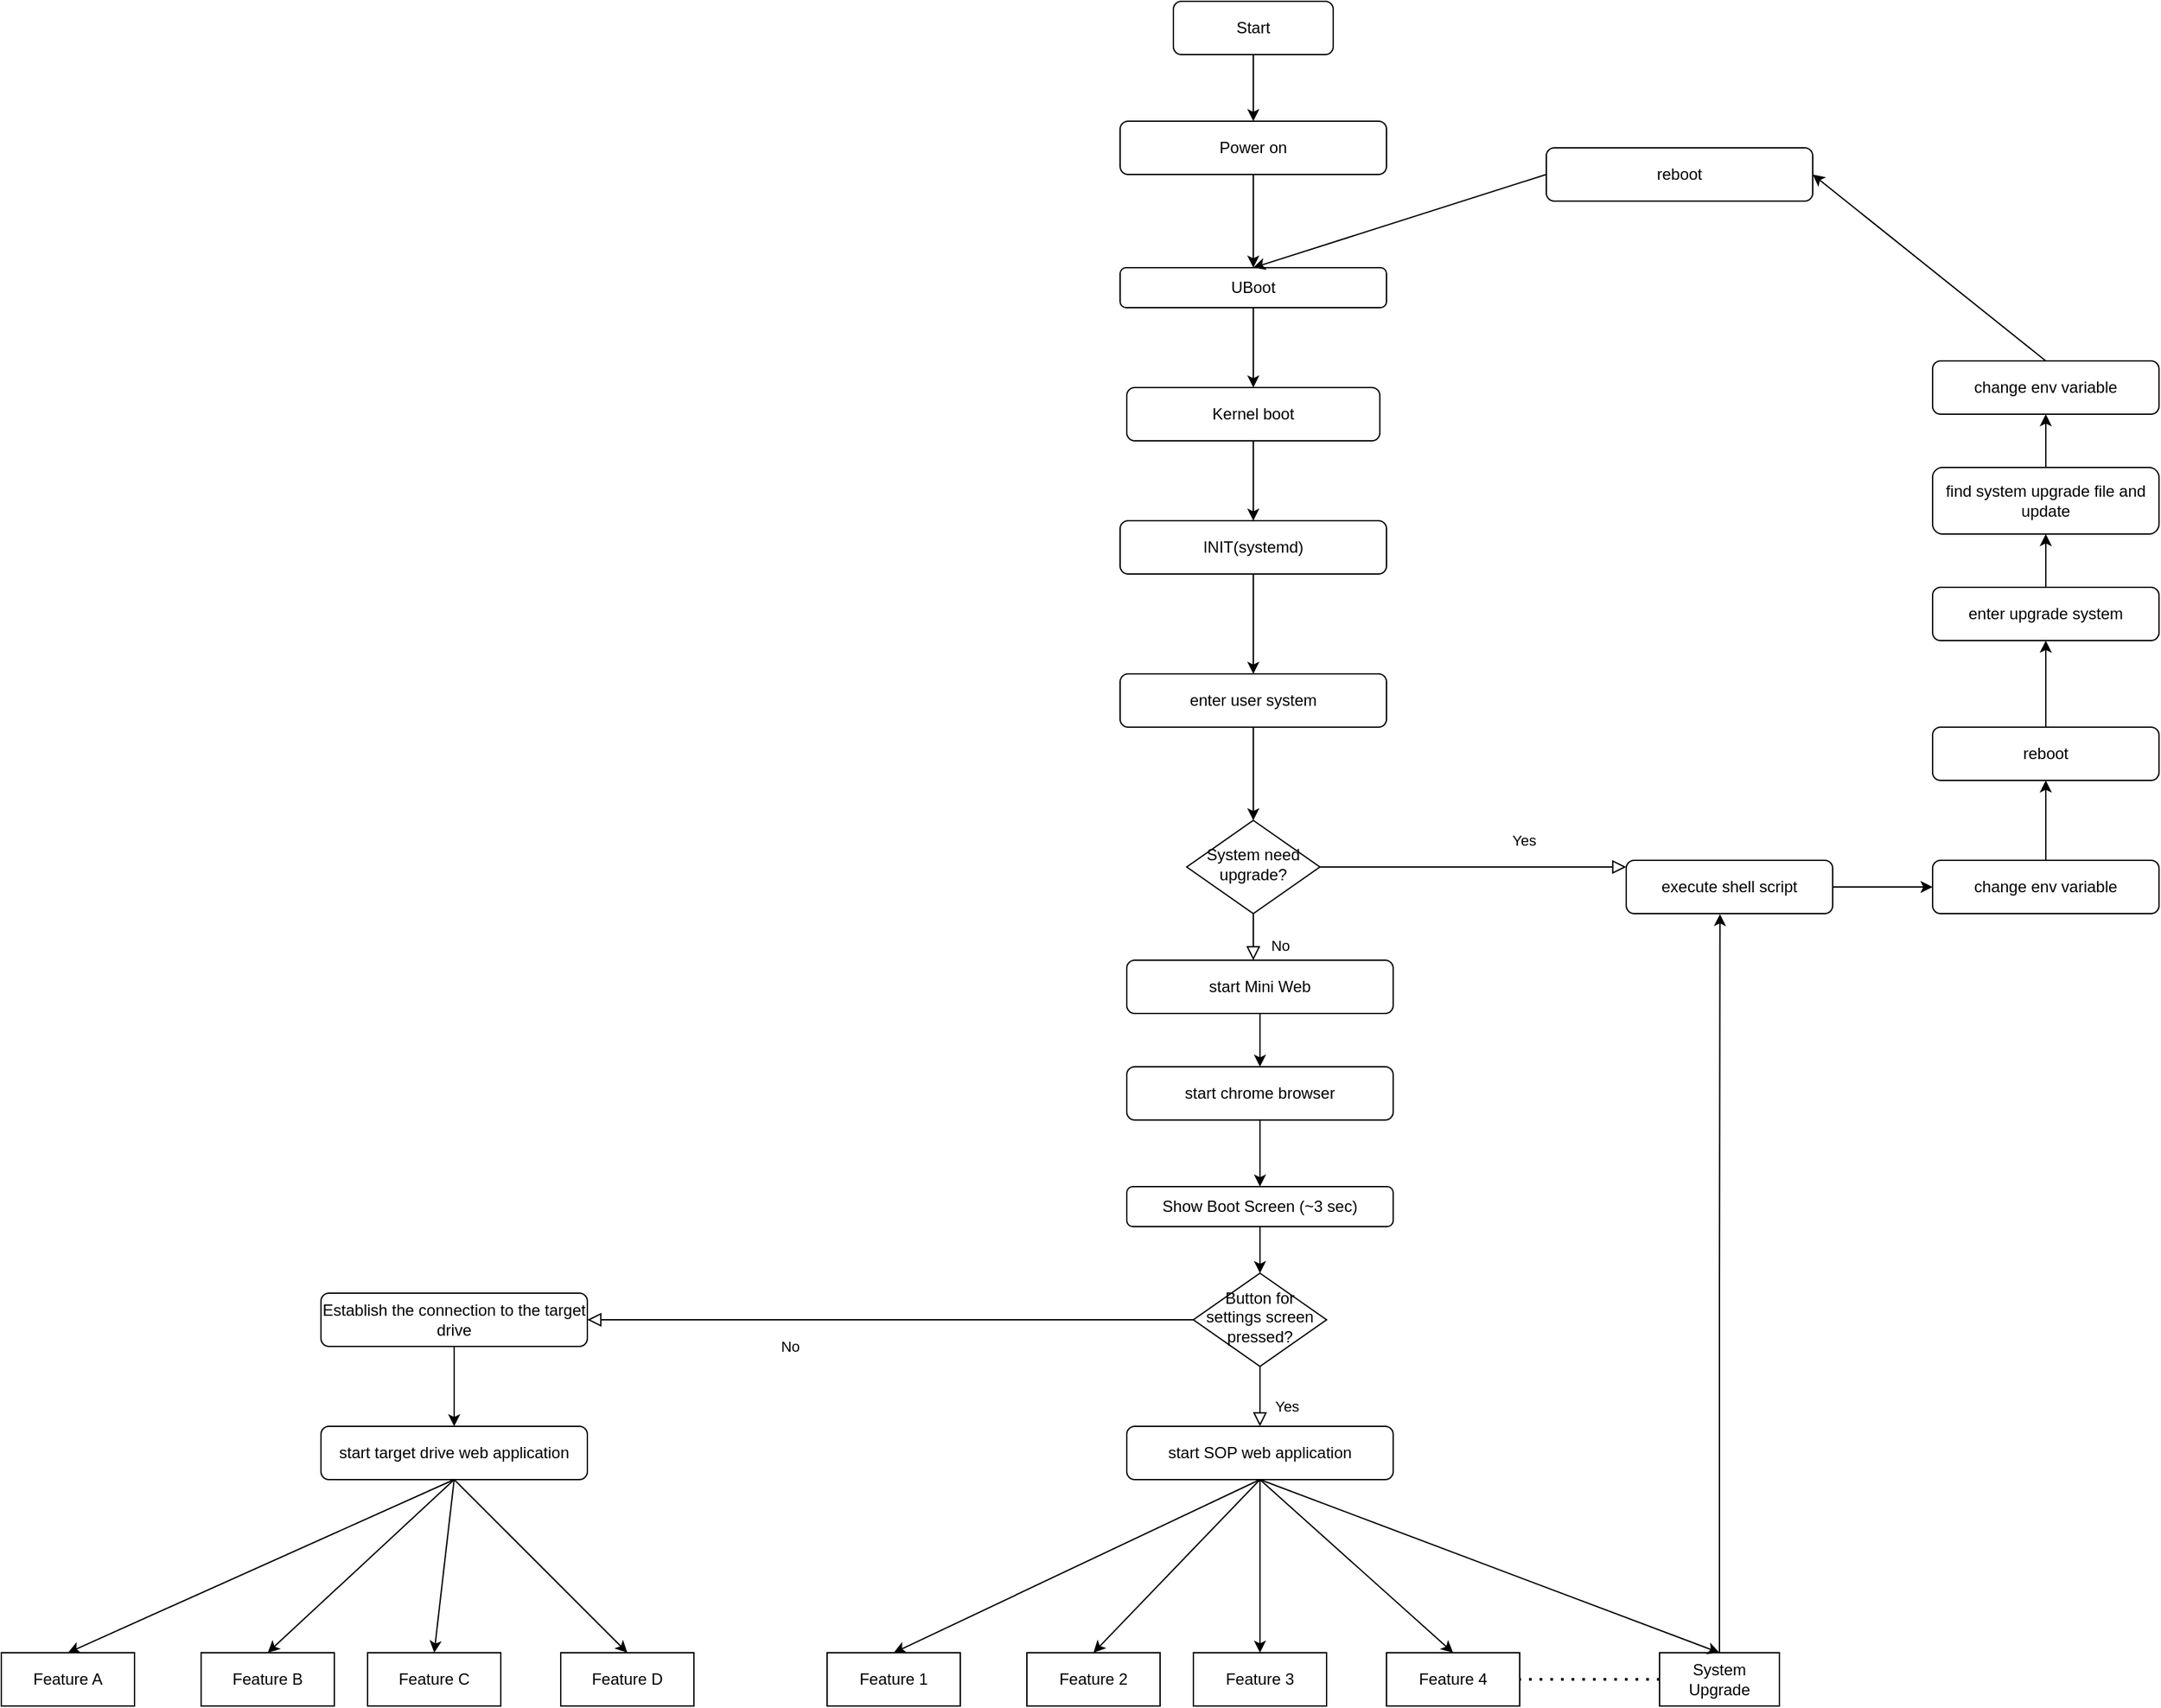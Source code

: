 <mxfile version="14.9.2" type="github">
  <diagram id="C5RBs43oDa-KdzZeNtuy" name="Page-1">
    <mxGraphModel dx="1948" dy="436" grid="1" gridSize="10" guides="1" tooltips="1" connect="1" arrows="1" fold="1" page="1" pageScale="1" pageWidth="1169" pageHeight="827" background="none" math="0" shadow="0">
      <root>
        <mxCell id="WIyWlLk6GJQsqaUBKTNV-0" />
        <mxCell id="WIyWlLk6GJQsqaUBKTNV-1" parent="WIyWlLk6GJQsqaUBKTNV-0" />
        <mxCell id="GBPlAGdHlxaaOZqkIV1C-3" style="edgeStyle=orthogonalEdgeStyle;rounded=0;orthogonalLoop=1;jettySize=auto;html=1;exitX=0.5;exitY=1;exitDx=0;exitDy=0;entryX=0.5;entryY=0;entryDx=0;entryDy=0;" parent="WIyWlLk6GJQsqaUBKTNV-1" source="GBPlAGdHlxaaOZqkIV1C-0" target="GBPlAGdHlxaaOZqkIV1C-1" edge="1">
          <mxGeometry relative="1" as="geometry" />
        </mxCell>
        <mxCell id="GBPlAGdHlxaaOZqkIV1C-0" value="Power on" style="rounded=1;whiteSpace=wrap;html=1;" parent="WIyWlLk6GJQsqaUBKTNV-1" vertex="1">
          <mxGeometry x="560" y="90" width="200" height="40" as="geometry" />
        </mxCell>
        <mxCell id="gTSIh67lG50MC-aRm6O5-2" style="edgeStyle=orthogonalEdgeStyle;rounded=0;orthogonalLoop=1;jettySize=auto;html=1;exitX=0.5;exitY=1;exitDx=0;exitDy=0;entryX=0.5;entryY=0;entryDx=0;entryDy=0;" parent="WIyWlLk6GJQsqaUBKTNV-1" source="GBPlAGdHlxaaOZqkIV1C-1" target="GBPlAGdHlxaaOZqkIV1C-8" edge="1">
          <mxGeometry relative="1" as="geometry" />
        </mxCell>
        <mxCell id="GBPlAGdHlxaaOZqkIV1C-1" value="UBoot" style="rounded=1;whiteSpace=wrap;html=1;" parent="WIyWlLk6GJQsqaUBKTNV-1" vertex="1">
          <mxGeometry x="560" y="200" width="200" height="30" as="geometry" />
        </mxCell>
        <mxCell id="GBPlAGdHlxaaOZqkIV1C-12" style="edgeStyle=orthogonalEdgeStyle;rounded=0;orthogonalLoop=1;jettySize=auto;html=1;exitX=0.5;exitY=1;exitDx=0;exitDy=0;entryX=0.5;entryY=0;entryDx=0;entryDy=0;" parent="WIyWlLk6GJQsqaUBKTNV-1" source="GBPlAGdHlxaaOZqkIV1C-8" target="GBPlAGdHlxaaOZqkIV1C-10" edge="1">
          <mxGeometry relative="1" as="geometry" />
        </mxCell>
        <mxCell id="GBPlAGdHlxaaOZqkIV1C-8" value="Kernel boot" style="rounded=1;whiteSpace=wrap;html=1;" parent="WIyWlLk6GJQsqaUBKTNV-1" vertex="1">
          <mxGeometry x="565" y="290" width="190" height="40" as="geometry" />
        </mxCell>
        <mxCell id="TbPfZg3xbXh1BTCfWDCu-2" style="edgeStyle=orthogonalEdgeStyle;rounded=0;orthogonalLoop=1;jettySize=auto;html=1;exitX=0.5;exitY=1;exitDx=0;exitDy=0;entryX=0.5;entryY=0;entryDx=0;entryDy=0;" edge="1" parent="WIyWlLk6GJQsqaUBKTNV-1" source="GBPlAGdHlxaaOZqkIV1C-10" target="TbPfZg3xbXh1BTCfWDCu-0">
          <mxGeometry relative="1" as="geometry" />
        </mxCell>
        <mxCell id="GBPlAGdHlxaaOZqkIV1C-10" value="INIT(systemd)" style="rounded=1;whiteSpace=wrap;html=1;" parent="WIyWlLk6GJQsqaUBKTNV-1" vertex="1">
          <mxGeometry x="560" y="390" width="200" height="40" as="geometry" />
        </mxCell>
        <mxCell id="0bTfD-HA1FRKfswvU9xA-2" style="edgeStyle=orthogonalEdgeStyle;rounded=0;orthogonalLoop=1;jettySize=auto;html=1;exitX=0.5;exitY=1;exitDx=0;exitDy=0;entryX=0.5;entryY=0;entryDx=0;entryDy=0;" parent="WIyWlLk6GJQsqaUBKTNV-1" source="GBPlAGdHlxaaOZqkIV1C-19" target="0bTfD-HA1FRKfswvU9xA-0" edge="1">
          <mxGeometry relative="1" as="geometry" />
        </mxCell>
        <mxCell id="GBPlAGdHlxaaOZqkIV1C-19" value="start Mini Web" style="rounded=1;whiteSpace=wrap;html=1;" parent="WIyWlLk6GJQsqaUBKTNV-1" vertex="1">
          <mxGeometry x="565" y="720" width="200" height="40" as="geometry" />
        </mxCell>
        <mxCell id="GBPlAGdHlxaaOZqkIV1C-21" value="start SOP web application" style="rounded=1;whiteSpace=wrap;html=1;" parent="WIyWlLk6GJQsqaUBKTNV-1" vertex="1">
          <mxGeometry x="565" y="1070" width="200" height="40" as="geometry" />
        </mxCell>
        <mxCell id="GBPlAGdHlxaaOZqkIV1C-25" value="Feature 1" style="rounded=0;whiteSpace=wrap;html=1;" parent="WIyWlLk6GJQsqaUBKTNV-1" vertex="1">
          <mxGeometry x="340" y="1240" width="100" height="40" as="geometry" />
        </mxCell>
        <mxCell id="GBPlAGdHlxaaOZqkIV1C-26" value="&lt;span&gt;Feature 2&lt;/span&gt;" style="rounded=0;whiteSpace=wrap;html=1;" parent="WIyWlLk6GJQsqaUBKTNV-1" vertex="1">
          <mxGeometry x="490" y="1240" width="100" height="40" as="geometry" />
        </mxCell>
        <mxCell id="GBPlAGdHlxaaOZqkIV1C-27" value="&lt;span&gt;Feature 3&lt;/span&gt;" style="rounded=0;whiteSpace=wrap;html=1;" parent="WIyWlLk6GJQsqaUBKTNV-1" vertex="1">
          <mxGeometry x="615" y="1240" width="100" height="40" as="geometry" />
        </mxCell>
        <mxCell id="GBPlAGdHlxaaOZqkIV1C-28" value="&lt;span&gt;Feature 4&lt;/span&gt;" style="rounded=0;whiteSpace=wrap;html=1;" parent="WIyWlLk6GJQsqaUBKTNV-1" vertex="1">
          <mxGeometry x="760" y="1240" width="100" height="40" as="geometry" />
        </mxCell>
        <mxCell id="GBPlAGdHlxaaOZqkIV1C-62" style="edgeStyle=orthogonalEdgeStyle;rounded=0;orthogonalLoop=1;jettySize=auto;html=1;exitX=0.5;exitY=0;exitDx=0;exitDy=0;entryX=0.454;entryY=1.008;entryDx=0;entryDy=0;entryPerimeter=0;" parent="WIyWlLk6GJQsqaUBKTNV-1" source="GBPlAGdHlxaaOZqkIV1C-29" target="GBPlAGdHlxaaOZqkIV1C-54" edge="1">
          <mxGeometry relative="1" as="geometry" />
        </mxCell>
        <mxCell id="GBPlAGdHlxaaOZqkIV1C-29" value="&lt;span&gt;System Upgrade&lt;/span&gt;" style="rounded=0;whiteSpace=wrap;html=1;" parent="WIyWlLk6GJQsqaUBKTNV-1" vertex="1">
          <mxGeometry x="965" y="1240" width="90" height="40" as="geometry" />
        </mxCell>
        <mxCell id="GBPlAGdHlxaaOZqkIV1C-30" value="" style="endArrow=none;dashed=1;html=1;dashPattern=1 3;strokeWidth=2;entryX=1;entryY=0.5;entryDx=0;entryDy=0;exitX=0;exitY=0.5;exitDx=0;exitDy=0;" parent="WIyWlLk6GJQsqaUBKTNV-1" source="GBPlAGdHlxaaOZqkIV1C-29" target="GBPlAGdHlxaaOZqkIV1C-28" edge="1">
          <mxGeometry width="50" height="50" relative="1" as="geometry">
            <mxPoint x="510" y="770" as="sourcePoint" />
            <mxPoint x="560" y="720" as="targetPoint" />
          </mxGeometry>
        </mxCell>
        <mxCell id="GBPlAGdHlxaaOZqkIV1C-34" value="" style="endArrow=classic;html=1;entryX=0.5;entryY=0;entryDx=0;entryDy=0;exitX=0.5;exitY=1;exitDx=0;exitDy=0;" parent="WIyWlLk6GJQsqaUBKTNV-1" source="GBPlAGdHlxaaOZqkIV1C-21" target="GBPlAGdHlxaaOZqkIV1C-25" edge="1">
          <mxGeometry width="50" height="50" relative="1" as="geometry">
            <mxPoint x="660" y="640" as="sourcePoint" />
            <mxPoint x="560" y="620" as="targetPoint" />
          </mxGeometry>
        </mxCell>
        <mxCell id="GBPlAGdHlxaaOZqkIV1C-35" value="" style="endArrow=classic;html=1;exitX=0.5;exitY=1;exitDx=0;exitDy=0;entryX=0.5;entryY=0;entryDx=0;entryDy=0;" parent="WIyWlLk6GJQsqaUBKTNV-1" source="GBPlAGdHlxaaOZqkIV1C-21" target="GBPlAGdHlxaaOZqkIV1C-26" edge="1">
          <mxGeometry width="50" height="50" relative="1" as="geometry">
            <mxPoint x="620" y="650" as="sourcePoint" />
            <mxPoint x="510" y="690" as="targetPoint" />
          </mxGeometry>
        </mxCell>
        <mxCell id="GBPlAGdHlxaaOZqkIV1C-36" value="" style="endArrow=classic;html=1;exitX=0.5;exitY=1;exitDx=0;exitDy=0;entryX=0.5;entryY=0;entryDx=0;entryDy=0;" parent="WIyWlLk6GJQsqaUBKTNV-1" source="GBPlAGdHlxaaOZqkIV1C-21" target="GBPlAGdHlxaaOZqkIV1C-27" edge="1">
          <mxGeometry width="50" height="50" relative="1" as="geometry">
            <mxPoint x="680" y="680" as="sourcePoint" />
            <mxPoint x="650" y="730" as="targetPoint" />
          </mxGeometry>
        </mxCell>
        <mxCell id="GBPlAGdHlxaaOZqkIV1C-37" value="" style="endArrow=classic;html=1;exitX=0.5;exitY=1;exitDx=0;exitDy=0;entryX=0.5;entryY=0;entryDx=0;entryDy=0;" parent="WIyWlLk6GJQsqaUBKTNV-1" source="GBPlAGdHlxaaOZqkIV1C-21" target="GBPlAGdHlxaaOZqkIV1C-28" edge="1">
          <mxGeometry width="50" height="50" relative="1" as="geometry">
            <mxPoint x="670" y="650" as="sourcePoint" />
            <mxPoint x="660" y="740" as="targetPoint" />
          </mxGeometry>
        </mxCell>
        <mxCell id="GBPlAGdHlxaaOZqkIV1C-38" value="" style="endArrow=classic;html=1;exitX=0.5;exitY=1;exitDx=0;exitDy=0;entryX=0.5;entryY=0;entryDx=0;entryDy=0;" parent="WIyWlLk6GJQsqaUBKTNV-1" source="GBPlAGdHlxaaOZqkIV1C-21" target="GBPlAGdHlxaaOZqkIV1C-29" edge="1">
          <mxGeometry width="50" height="50" relative="1" as="geometry">
            <mxPoint x="680" y="660" as="sourcePoint" />
            <mxPoint x="670" y="750" as="targetPoint" />
          </mxGeometry>
        </mxCell>
        <mxCell id="GBPlAGdHlxaaOZqkIV1C-52" style="edgeStyle=orthogonalEdgeStyle;rounded=0;orthogonalLoop=1;jettySize=auto;html=1;exitX=0.5;exitY=1;exitDx=0;exitDy=0;" parent="WIyWlLk6GJQsqaUBKTNV-1" source="TbPfZg3xbXh1BTCfWDCu-0" target="GBPlAGdHlxaaOZqkIV1C-46" edge="1">
          <mxGeometry relative="1" as="geometry">
            <mxPoint x="660" y="600" as="targetPoint" />
            <mxPoint x="660" y="570" as="sourcePoint" />
          </mxGeometry>
        </mxCell>
        <mxCell id="GBPlAGdHlxaaOZqkIV1C-46" value="System need upgrade?" style="rhombus;whiteSpace=wrap;html=1;shadow=0;fontFamily=Helvetica;fontSize=12;align=center;strokeWidth=1;spacing=6;spacingTop=-4;" parent="WIyWlLk6GJQsqaUBKTNV-1" vertex="1">
          <mxGeometry x="610" y="615" width="100" height="70" as="geometry" />
        </mxCell>
        <mxCell id="GBPlAGdHlxaaOZqkIV1C-49" value="No" style="rounded=0;html=1;jettySize=auto;orthogonalLoop=1;fontSize=11;endArrow=block;endFill=0;endSize=8;strokeWidth=1;shadow=0;labelBackgroundColor=none;edgeStyle=orthogonalEdgeStyle;exitX=0.5;exitY=1;exitDx=0;exitDy=0;" parent="WIyWlLk6GJQsqaUBKTNV-1" source="GBPlAGdHlxaaOZqkIV1C-46" edge="1">
          <mxGeometry x="0.333" y="20" relative="1" as="geometry">
            <mxPoint as="offset" />
            <mxPoint x="659.5" y="740" as="sourcePoint" />
            <mxPoint x="660" y="720" as="targetPoint" />
          </mxGeometry>
        </mxCell>
        <mxCell id="GBPlAGdHlxaaOZqkIV1C-57" style="edgeStyle=orthogonalEdgeStyle;rounded=0;orthogonalLoop=1;jettySize=auto;html=1;entryX=0;entryY=0.5;entryDx=0;entryDy=0;" parent="WIyWlLk6GJQsqaUBKTNV-1" source="GBPlAGdHlxaaOZqkIV1C-54" target="GBPlAGdHlxaaOZqkIV1C-55" edge="1">
          <mxGeometry relative="1" as="geometry" />
        </mxCell>
        <mxCell id="GBPlAGdHlxaaOZqkIV1C-54" value="execute shell script" style="rounded=1;whiteSpace=wrap;html=1;" parent="WIyWlLk6GJQsqaUBKTNV-1" vertex="1">
          <mxGeometry x="940" y="645" width="155" height="40" as="geometry" />
        </mxCell>
        <mxCell id="GBPlAGdHlxaaOZqkIV1C-60" style="edgeStyle=orthogonalEdgeStyle;rounded=0;orthogonalLoop=1;jettySize=auto;html=1;exitX=0.5;exitY=0;exitDx=0;exitDy=0;entryX=0.5;entryY=1;entryDx=0;entryDy=0;" parent="WIyWlLk6GJQsqaUBKTNV-1" source="GBPlAGdHlxaaOZqkIV1C-55" target="GBPlAGdHlxaaOZqkIV1C-58" edge="1">
          <mxGeometry relative="1" as="geometry" />
        </mxCell>
        <mxCell id="GBPlAGdHlxaaOZqkIV1C-55" value="change env variable" style="rounded=1;whiteSpace=wrap;html=1;" parent="WIyWlLk6GJQsqaUBKTNV-1" vertex="1">
          <mxGeometry x="1170" y="645" width="170" height="40" as="geometry" />
        </mxCell>
        <mxCell id="gTSIh67lG50MC-aRm6O5-9" style="edgeStyle=orthogonalEdgeStyle;rounded=0;orthogonalLoop=1;jettySize=auto;html=1;entryX=0.5;entryY=1;entryDx=0;entryDy=0;" parent="WIyWlLk6GJQsqaUBKTNV-1" source="GBPlAGdHlxaaOZqkIV1C-58" target="GBPlAGdHlxaaOZqkIV1C-64" edge="1">
          <mxGeometry relative="1" as="geometry" />
        </mxCell>
        <mxCell id="GBPlAGdHlxaaOZqkIV1C-58" value="reboot" style="rounded=1;whiteSpace=wrap;html=1;" parent="WIyWlLk6GJQsqaUBKTNV-1" vertex="1">
          <mxGeometry x="1170" y="545" width="170" height="40" as="geometry" />
        </mxCell>
        <mxCell id="GBPlAGdHlxaaOZqkIV1C-69" style="edgeStyle=orthogonalEdgeStyle;rounded=0;orthogonalLoop=1;jettySize=auto;html=1;exitX=0.5;exitY=0;exitDx=0;exitDy=0;entryX=0.5;entryY=1;entryDx=0;entryDy=0;" parent="WIyWlLk6GJQsqaUBKTNV-1" source="GBPlAGdHlxaaOZqkIV1C-64" target="GBPlAGdHlxaaOZqkIV1C-68" edge="1">
          <mxGeometry relative="1" as="geometry" />
        </mxCell>
        <mxCell id="GBPlAGdHlxaaOZqkIV1C-64" value="enter upgrade system" style="rounded=1;whiteSpace=wrap;html=1;" parent="WIyWlLk6GJQsqaUBKTNV-1" vertex="1">
          <mxGeometry x="1170" y="440" width="170" height="40" as="geometry" />
        </mxCell>
        <mxCell id="gTSIh67lG50MC-aRm6O5-5" style="edgeStyle=orthogonalEdgeStyle;rounded=0;orthogonalLoop=1;jettySize=auto;html=1;entryX=0.5;entryY=1;entryDx=0;entryDy=0;" parent="WIyWlLk6GJQsqaUBKTNV-1" source="GBPlAGdHlxaaOZqkIV1C-68" target="gTSIh67lG50MC-aRm6O5-0" edge="1">
          <mxGeometry relative="1" as="geometry" />
        </mxCell>
        <mxCell id="GBPlAGdHlxaaOZqkIV1C-68" value="find system upgrade file and update" style="rounded=1;whiteSpace=wrap;html=1;" parent="WIyWlLk6GJQsqaUBKTNV-1" vertex="1">
          <mxGeometry x="1170" y="350" width="170" height="50" as="geometry" />
        </mxCell>
        <mxCell id="gTSIh67lG50MC-aRm6O5-0" value="change env variable" style="rounded=1;whiteSpace=wrap;html=1;" parent="WIyWlLk6GJQsqaUBKTNV-1" vertex="1">
          <mxGeometry x="1170" y="270" width="170" height="40" as="geometry" />
        </mxCell>
        <mxCell id="gTSIh67lG50MC-aRm6O5-6" value="reboot" style="rounded=1;whiteSpace=wrap;html=1;" parent="WIyWlLk6GJQsqaUBKTNV-1" vertex="1">
          <mxGeometry x="880" y="110" width="200" height="40" as="geometry" />
        </mxCell>
        <mxCell id="gTSIh67lG50MC-aRm6O5-8" value="" style="endArrow=classic;html=1;exitX=0;exitY=0.5;exitDx=0;exitDy=0;entryX=0.5;entryY=0;entryDx=0;entryDy=0;" parent="WIyWlLk6GJQsqaUBKTNV-1" source="gTSIh67lG50MC-aRm6O5-6" target="GBPlAGdHlxaaOZqkIV1C-1" edge="1">
          <mxGeometry width="50" height="50" relative="1" as="geometry">
            <mxPoint x="920" y="140" as="sourcePoint" />
            <mxPoint x="970" y="250" as="targetPoint" />
          </mxGeometry>
        </mxCell>
        <mxCell id="gTSIh67lG50MC-aRm6O5-11" value="" style="endArrow=classic;html=1;exitX=0.5;exitY=0;exitDx=0;exitDy=0;entryX=1;entryY=0.5;entryDx=0;entryDy=0;" parent="WIyWlLk6GJQsqaUBKTNV-1" source="gTSIh67lG50MC-aRm6O5-0" target="gTSIh67lG50MC-aRm6O5-6" edge="1">
          <mxGeometry width="50" height="50" relative="1" as="geometry">
            <mxPoint x="920" y="300" as="sourcePoint" />
            <mxPoint x="930" y="130" as="targetPoint" />
          </mxGeometry>
        </mxCell>
        <mxCell id="MAqhaq30l3_6akZG-m3e-6" style="edgeStyle=orthogonalEdgeStyle;rounded=0;orthogonalLoop=1;jettySize=auto;html=1;entryX=0.5;entryY=0;entryDx=0;entryDy=0;" parent="WIyWlLk6GJQsqaUBKTNV-1" source="MAqhaq30l3_6akZG-m3e-0" target="MAqhaq30l3_6akZG-m3e-1" edge="1">
          <mxGeometry relative="1" as="geometry" />
        </mxCell>
        <mxCell id="MAqhaq30l3_6akZG-m3e-0" value="Show Boot Screen (~3 sec)" style="rounded=1;whiteSpace=wrap;html=1;" parent="WIyWlLk6GJQsqaUBKTNV-1" vertex="1">
          <mxGeometry x="565" y="890" width="200" height="30" as="geometry" />
        </mxCell>
        <mxCell id="MAqhaq30l3_6akZG-m3e-1" value="Button for settings screen pressed?" style="rhombus;whiteSpace=wrap;html=1;shadow=0;fontFamily=Helvetica;fontSize=12;align=center;strokeWidth=1;spacing=6;spacingTop=-4;" parent="WIyWlLk6GJQsqaUBKTNV-1" vertex="1">
          <mxGeometry x="615" y="955" width="100" height="70" as="geometry" />
        </mxCell>
        <mxCell id="MAqhaq30l3_6akZG-m3e-7" value="Yes" style="rounded=0;html=1;jettySize=auto;orthogonalLoop=1;fontSize=11;endArrow=block;endFill=0;endSize=8;strokeWidth=1;shadow=0;labelBackgroundColor=none;edgeStyle=orthogonalEdgeStyle;exitX=0.5;exitY=1;exitDx=0;exitDy=0;entryX=0.5;entryY=0;entryDx=0;entryDy=0;" parent="WIyWlLk6GJQsqaUBKTNV-1" source="MAqhaq30l3_6akZG-m3e-1" target="GBPlAGdHlxaaOZqkIV1C-21" edge="1">
          <mxGeometry x="0.333" y="20" relative="1" as="geometry">
            <mxPoint as="offset" />
            <mxPoint x="664.5" y="1042" as="sourcePoint" />
            <mxPoint x="665" y="1060" as="targetPoint" />
          </mxGeometry>
        </mxCell>
        <mxCell id="MAqhaq30l3_6akZG-m3e-9" value="Yes" style="rounded=0;html=1;jettySize=auto;orthogonalLoop=1;fontSize=11;endArrow=block;endFill=0;endSize=8;strokeWidth=1;shadow=0;labelBackgroundColor=none;edgeStyle=orthogonalEdgeStyle;exitX=1;exitY=0.5;exitDx=0;exitDy=0;" parent="WIyWlLk6GJQsqaUBKTNV-1" source="GBPlAGdHlxaaOZqkIV1C-46" edge="1">
          <mxGeometry x="0.333" y="20" relative="1" as="geometry">
            <mxPoint as="offset" />
            <mxPoint x="670" y="695" as="sourcePoint" />
            <mxPoint x="940" y="650" as="targetPoint" />
          </mxGeometry>
        </mxCell>
        <mxCell id="MAqhaq30l3_6akZG-m3e-10" value="No" style="rounded=0;html=1;jettySize=auto;orthogonalLoop=1;fontSize=11;endArrow=block;endFill=0;endSize=8;strokeWidth=1;shadow=0;labelBackgroundColor=none;edgeStyle=orthogonalEdgeStyle;exitX=0;exitY=0.5;exitDx=0;exitDy=0;entryX=1;entryY=0.5;entryDx=0;entryDy=0;" parent="WIyWlLk6GJQsqaUBKTNV-1" source="MAqhaq30l3_6akZG-m3e-1" target="MAqhaq30l3_6akZG-m3e-11" edge="1">
          <mxGeometry x="0.333" y="20" relative="1" as="geometry">
            <mxPoint as="offset" />
            <mxPoint x="290" y="760" as="sourcePoint" />
            <mxPoint x="370" y="935" as="targetPoint" />
          </mxGeometry>
        </mxCell>
        <mxCell id="MAqhaq30l3_6akZG-m3e-15" style="edgeStyle=orthogonalEdgeStyle;rounded=0;orthogonalLoop=1;jettySize=auto;html=1;exitX=0.5;exitY=1;exitDx=0;exitDy=0;entryX=0.5;entryY=0;entryDx=0;entryDy=0;" parent="WIyWlLk6GJQsqaUBKTNV-1" source="MAqhaq30l3_6akZG-m3e-11" target="MAqhaq30l3_6akZG-m3e-14" edge="1">
          <mxGeometry relative="1" as="geometry" />
        </mxCell>
        <mxCell id="MAqhaq30l3_6akZG-m3e-11" value="Establish the connection to the target drive" style="rounded=1;whiteSpace=wrap;html=1;" parent="WIyWlLk6GJQsqaUBKTNV-1" vertex="1">
          <mxGeometry x="-40" y="970" width="200" height="40" as="geometry" />
        </mxCell>
        <mxCell id="MAqhaq30l3_6akZG-m3e-14" value="start target drive web application" style="rounded=1;whiteSpace=wrap;html=1;" parent="WIyWlLk6GJQsqaUBKTNV-1" vertex="1">
          <mxGeometry x="-40" y="1070" width="200" height="40" as="geometry" />
        </mxCell>
        <mxCell id="MAqhaq30l3_6akZG-m3e-16" value="Feature A" style="rounded=0;whiteSpace=wrap;html=1;" parent="WIyWlLk6GJQsqaUBKTNV-1" vertex="1">
          <mxGeometry x="-280" y="1240" width="100" height="40" as="geometry" />
        </mxCell>
        <mxCell id="MAqhaq30l3_6akZG-m3e-17" value="&lt;span&gt;Feature B&lt;/span&gt;" style="rounded=0;whiteSpace=wrap;html=1;" parent="WIyWlLk6GJQsqaUBKTNV-1" vertex="1">
          <mxGeometry x="-130" y="1240" width="100" height="40" as="geometry" />
        </mxCell>
        <mxCell id="MAqhaq30l3_6akZG-m3e-18" value="&lt;span&gt;Feature C&lt;/span&gt;" style="rounded=0;whiteSpace=wrap;html=1;" parent="WIyWlLk6GJQsqaUBKTNV-1" vertex="1">
          <mxGeometry x="-5" y="1240" width="100" height="40" as="geometry" />
        </mxCell>
        <mxCell id="MAqhaq30l3_6akZG-m3e-19" value="&lt;span&gt;Feature D&lt;/span&gt;" style="rounded=0;whiteSpace=wrap;html=1;" parent="WIyWlLk6GJQsqaUBKTNV-1" vertex="1">
          <mxGeometry x="140" y="1240" width="100" height="40" as="geometry" />
        </mxCell>
        <mxCell id="MAqhaq30l3_6akZG-m3e-20" value="" style="endArrow=classic;html=1;entryX=0.5;entryY=0;entryDx=0;entryDy=0;exitX=0.5;exitY=1;exitDx=0;exitDy=0;" parent="WIyWlLk6GJQsqaUBKTNV-1" source="MAqhaq30l3_6akZG-m3e-14" target="MAqhaq30l3_6akZG-m3e-16" edge="1">
          <mxGeometry width="50" height="50" relative="1" as="geometry">
            <mxPoint x="45" y="1110" as="sourcePoint" />
            <mxPoint x="-60" y="620" as="targetPoint" />
          </mxGeometry>
        </mxCell>
        <mxCell id="MAqhaq30l3_6akZG-m3e-22" value="" style="endArrow=classic;html=1;entryX=0.5;entryY=0;entryDx=0;entryDy=0;exitX=0.5;exitY=1;exitDx=0;exitDy=0;" parent="WIyWlLk6GJQsqaUBKTNV-1" source="MAqhaq30l3_6akZG-m3e-14" target="MAqhaq30l3_6akZG-m3e-18" edge="1">
          <mxGeometry width="50" height="50" relative="1" as="geometry">
            <mxPoint x="-211" y="1100" as="sourcePoint" />
            <mxPoint x="30" y="730" as="targetPoint" />
          </mxGeometry>
        </mxCell>
        <mxCell id="MAqhaq30l3_6akZG-m3e-23" value="" style="endArrow=classic;html=1;exitX=0.5;exitY=1;exitDx=0;exitDy=0;entryX=0.5;entryY=0;entryDx=0;entryDy=0;" parent="WIyWlLk6GJQsqaUBKTNV-1" source="MAqhaq30l3_6akZG-m3e-14" target="MAqhaq30l3_6akZG-m3e-19" edge="1">
          <mxGeometry width="50" height="50" relative="1" as="geometry">
            <mxPoint x="-211" y="1100" as="sourcePoint" />
            <mxPoint x="40" y="740" as="targetPoint" />
          </mxGeometry>
        </mxCell>
        <mxCell id="MAqhaq30l3_6akZG-m3e-24" value="" style="endArrow=classic;html=1;entryX=0.5;entryY=0;entryDx=0;entryDy=0;exitX=0.5;exitY=1;exitDx=0;exitDy=0;" parent="WIyWlLk6GJQsqaUBKTNV-1" source="MAqhaq30l3_6akZG-m3e-14" target="MAqhaq30l3_6akZG-m3e-17" edge="1">
          <mxGeometry width="50" height="50" relative="1" as="geometry">
            <mxPoint x="60" y="1100" as="sourcePoint" />
            <mxPoint x="-220" y="1250" as="targetPoint" />
          </mxGeometry>
        </mxCell>
        <mxCell id="0bTfD-HA1FRKfswvU9xA-4" style="edgeStyle=orthogonalEdgeStyle;rounded=0;orthogonalLoop=1;jettySize=auto;html=1;exitX=0.5;exitY=1;exitDx=0;exitDy=0;entryX=0.5;entryY=0;entryDx=0;entryDy=0;" parent="WIyWlLk6GJQsqaUBKTNV-1" source="0bTfD-HA1FRKfswvU9xA-0" target="MAqhaq30l3_6akZG-m3e-0" edge="1">
          <mxGeometry relative="1" as="geometry" />
        </mxCell>
        <mxCell id="0bTfD-HA1FRKfswvU9xA-0" value="start chrome browser" style="rounded=1;whiteSpace=wrap;html=1;" parent="WIyWlLk6GJQsqaUBKTNV-1" vertex="1">
          <mxGeometry x="565" y="800" width="200" height="40" as="geometry" />
        </mxCell>
        <mxCell id="TbPfZg3xbXh1BTCfWDCu-0" value="enter user system" style="rounded=1;whiteSpace=wrap;html=1;" vertex="1" parent="WIyWlLk6GJQsqaUBKTNV-1">
          <mxGeometry x="560" y="505" width="200" height="40" as="geometry" />
        </mxCell>
        <mxCell id="TbPfZg3xbXh1BTCfWDCu-4" style="edgeStyle=orthogonalEdgeStyle;rounded=0;orthogonalLoop=1;jettySize=auto;html=1;exitX=0.5;exitY=1;exitDx=0;exitDy=0;entryX=0.5;entryY=0;entryDx=0;entryDy=0;" edge="1" parent="WIyWlLk6GJQsqaUBKTNV-1" source="TbPfZg3xbXh1BTCfWDCu-3" target="GBPlAGdHlxaaOZqkIV1C-0">
          <mxGeometry relative="1" as="geometry" />
        </mxCell>
        <mxCell id="TbPfZg3xbXh1BTCfWDCu-3" value="Start" style="rounded=1;whiteSpace=wrap;html=1;" vertex="1" parent="WIyWlLk6GJQsqaUBKTNV-1">
          <mxGeometry x="600" width="120" height="40" as="geometry" />
        </mxCell>
      </root>
    </mxGraphModel>
  </diagram>
</mxfile>
